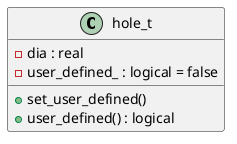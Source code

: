 @startuml
class hole_t{
  - dia : real
  - user_defined_ : logical = false
  + set_user_defined()
  + user_defined() : logical
}
@enduml
